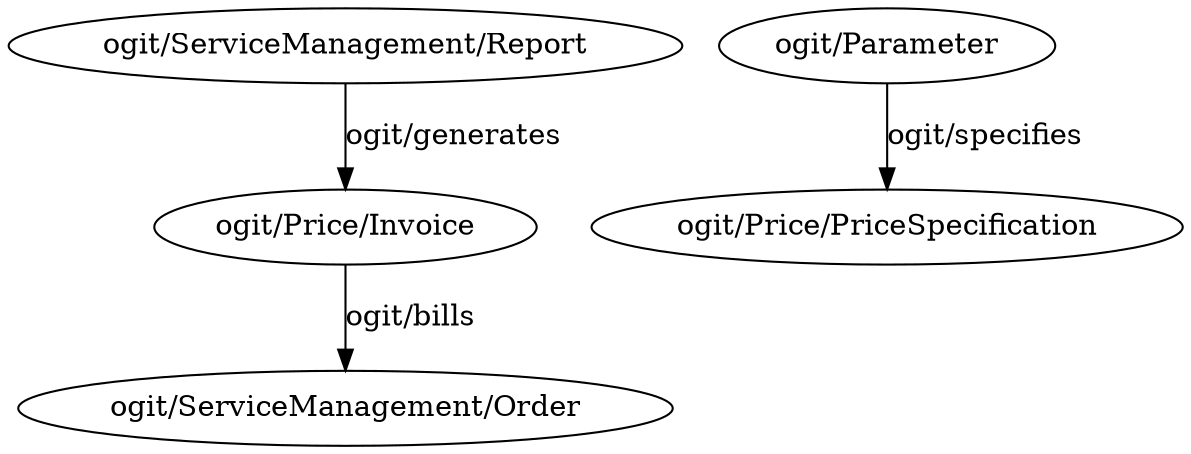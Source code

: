 digraph OGIT_ontology {
   "ogit/Price/Invoice" -> "ogit/ServiceManagement/Order" [label="ogit/bills    "];
   "ogit/ServiceManagement/Report" -> "ogit/Price/Invoice" [label="ogit/generates    "];
   "ogit/Parameter" -> "ogit/Price/PriceSpecification" [label="ogit/specifies    "];
}
